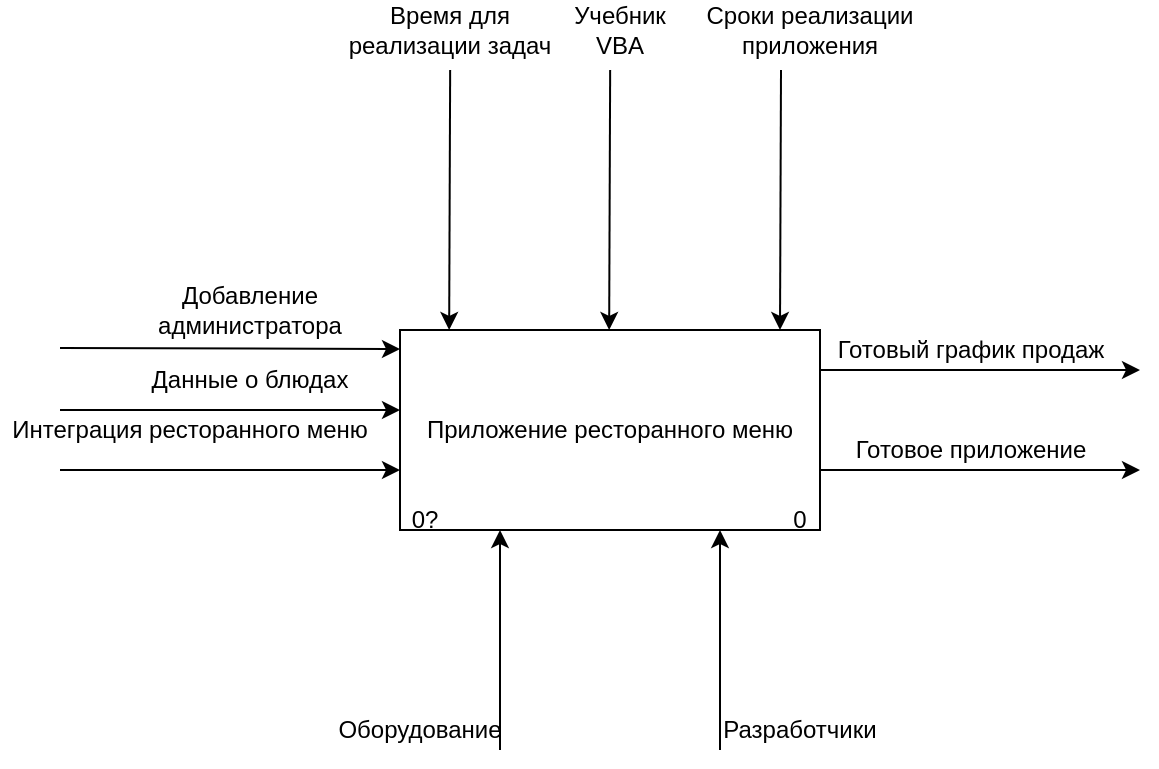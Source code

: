 <mxfile version="15.1.3" type="device"><diagram id="Hbhm0w7f4lB66czyzUnO" name="Страница 1"><mxGraphModel dx="842" dy="470" grid="1" gridSize="10" guides="1" tooltips="1" connect="1" arrows="1" fold="1" page="1" pageScale="1" pageWidth="1654" pageHeight="2336" math="0" shadow="0"><root><mxCell id="0"/><mxCell id="1" parent="0"/><mxCell id="T-p5_0vocsSJ-ftL8Jji-1" value="Приложение ресторанного меню" style="rounded=0;whiteSpace=wrap;html=1;" vertex="1" parent="1"><mxGeometry x="510" y="290" width="210" height="100" as="geometry"/></mxCell><mxCell id="T-p5_0vocsSJ-ftL8Jji-3" value="" style="endArrow=classic;html=1;entryX=0.25;entryY=0;entryDx=0;entryDy=0;" edge="1" parent="1"><mxGeometry width="50" height="50" relative="1" as="geometry"><mxPoint x="700.5" y="160" as="sourcePoint"/><mxPoint x="700" y="290" as="targetPoint"/></mxGeometry></mxCell><mxCell id="T-p5_0vocsSJ-ftL8Jji-4" value="" style="endArrow=classic;html=1;entryX=0.25;entryY=0;entryDx=0;entryDy=0;" edge="1" parent="1"><mxGeometry width="50" height="50" relative="1" as="geometry"><mxPoint x="670" y="500" as="sourcePoint"/><mxPoint x="670" y="390" as="targetPoint"/></mxGeometry></mxCell><mxCell id="T-p5_0vocsSJ-ftL8Jji-5" value="" style="endArrow=classic;html=1;entryX=0.25;entryY=0;entryDx=0;entryDy=0;" edge="1" parent="1"><mxGeometry width="50" height="50" relative="1" as="geometry"><mxPoint x="560" y="500" as="sourcePoint"/><mxPoint x="560" y="390" as="targetPoint"/></mxGeometry></mxCell><mxCell id="T-p5_0vocsSJ-ftL8Jji-6" value="" style="endArrow=classic;html=1;entryX=0.25;entryY=0;entryDx=0;entryDy=0;" edge="1" parent="1"><mxGeometry width="50" height="50" relative="1" as="geometry"><mxPoint x="340" y="360" as="sourcePoint"/><mxPoint x="510" y="360" as="targetPoint"/></mxGeometry></mxCell><mxCell id="T-p5_0vocsSJ-ftL8Jji-7" value="" style="endArrow=classic;html=1;" edge="1" parent="1"><mxGeometry width="50" height="50" relative="1" as="geometry"><mxPoint x="720" y="360" as="sourcePoint"/><mxPoint x="880" y="360" as="targetPoint"/></mxGeometry></mxCell><mxCell id="T-p5_0vocsSJ-ftL8Jji-9" value="Готовое приложение" style="text;html=1;align=center;verticalAlign=middle;resizable=0;points=[];autosize=1;strokeColor=none;fillColor=none;" vertex="1" parent="1"><mxGeometry x="730" y="340" width="130" height="20" as="geometry"/></mxCell><mxCell id="T-p5_0vocsSJ-ftL8Jji-10" value="" style="endArrow=classic;html=1;" edge="1" parent="1"><mxGeometry width="50" height="50" relative="1" as="geometry"><mxPoint x="720" y="310" as="sourcePoint"/><mxPoint x="880" y="310" as="targetPoint"/></mxGeometry></mxCell><mxCell id="T-p5_0vocsSJ-ftL8Jji-11" value="Готовый график продаж" style="text;html=1;align=center;verticalAlign=middle;resizable=0;points=[];autosize=1;strokeColor=none;fillColor=none;" vertex="1" parent="1"><mxGeometry x="720" y="290" width="150" height="20" as="geometry"/></mxCell><mxCell id="T-p5_0vocsSJ-ftL8Jji-12" value="" style="endArrow=classic;html=1;entryX=0.25;entryY=0;entryDx=0;entryDy=0;" edge="1" parent="1"><mxGeometry width="50" height="50" relative="1" as="geometry"><mxPoint x="340" y="330" as="sourcePoint"/><mxPoint x="510" y="330" as="targetPoint"/></mxGeometry></mxCell><mxCell id="T-p5_0vocsSJ-ftL8Jji-13" value="" style="endArrow=classic;html=1;entryX=0.25;entryY=0;entryDx=0;entryDy=0;" edge="1" parent="1"><mxGeometry width="50" height="50" relative="1" as="geometry"><mxPoint x="340" y="299" as="sourcePoint"/><mxPoint x="510" y="299.5" as="targetPoint"/></mxGeometry></mxCell><mxCell id="T-p5_0vocsSJ-ftL8Jji-15" value="Добавление администратора" style="text;html=1;strokeColor=none;fillColor=none;align=center;verticalAlign=middle;whiteSpace=wrap;rounded=0;" vertex="1" parent="1"><mxGeometry x="360" y="270" width="150" height="20" as="geometry"/></mxCell><mxCell id="T-p5_0vocsSJ-ftL8Jji-16" value="Оборудование" style="text;html=1;strokeColor=none;fillColor=none;align=center;verticalAlign=middle;whiteSpace=wrap;rounded=0;" vertex="1" parent="1"><mxGeometry x="500" y="480" width="40" height="20" as="geometry"/></mxCell><mxCell id="T-p5_0vocsSJ-ftL8Jji-17" value="Разработчики" style="text;html=1;strokeColor=none;fillColor=none;align=center;verticalAlign=middle;whiteSpace=wrap;rounded=0;" vertex="1" parent="1"><mxGeometry x="690" y="480" width="40" height="20" as="geometry"/></mxCell><mxCell id="T-p5_0vocsSJ-ftL8Jji-18" value="Время для реализации задач" style="text;html=1;strokeColor=none;fillColor=none;align=center;verticalAlign=middle;whiteSpace=wrap;rounded=0;" vertex="1" parent="1"><mxGeometry x="470" y="130" width="130" height="20" as="geometry"/></mxCell><mxCell id="T-p5_0vocsSJ-ftL8Jji-19" value="Сроки реализации приложения" style="text;html=1;strokeColor=none;fillColor=none;align=center;verticalAlign=middle;whiteSpace=wrap;rounded=0;" vertex="1" parent="1"><mxGeometry x="650" y="130" width="130" height="20" as="geometry"/></mxCell><mxCell id="T-p5_0vocsSJ-ftL8Jji-21" value="Данные о блюдах" style="text;html=1;strokeColor=none;fillColor=none;align=center;verticalAlign=middle;whiteSpace=wrap;rounded=0;" vertex="1" parent="1"><mxGeometry x="360" y="310" width="150" height="10" as="geometry"/></mxCell><mxCell id="T-p5_0vocsSJ-ftL8Jji-22" value="Интеграция ресторанного меню" style="text;html=1;strokeColor=none;fillColor=none;align=center;verticalAlign=middle;whiteSpace=wrap;rounded=0;" vertex="1" parent="1"><mxGeometry x="310" y="330" width="190" height="20" as="geometry"/></mxCell><mxCell id="T-p5_0vocsSJ-ftL8Jji-23" value="" style="endArrow=classic;html=1;entryX=0.25;entryY=0;entryDx=0;entryDy=0;" edge="1" parent="1"><mxGeometry width="50" height="50" relative="1" as="geometry"><mxPoint x="535.08" y="160" as="sourcePoint"/><mxPoint x="534.58" y="290" as="targetPoint"/></mxGeometry></mxCell><mxCell id="T-p5_0vocsSJ-ftL8Jji-24" value="" style="endArrow=classic;html=1;entryX=0.25;entryY=0;entryDx=0;entryDy=0;" edge="1" parent="1"><mxGeometry width="50" height="50" relative="1" as="geometry"><mxPoint x="615.08" y="160" as="sourcePoint"/><mxPoint x="614.58" y="290" as="targetPoint"/></mxGeometry></mxCell><mxCell id="T-p5_0vocsSJ-ftL8Jji-25" value="Учебник VBA" style="text;html=1;strokeColor=none;fillColor=none;align=center;verticalAlign=middle;whiteSpace=wrap;rounded=0;" vertex="1" parent="1"><mxGeometry x="600" y="130" width="40" height="20" as="geometry"/></mxCell><mxCell id="T-p5_0vocsSJ-ftL8Jji-26" value="0?" style="text;html=1;strokeColor=none;fillColor=none;align=center;verticalAlign=middle;whiteSpace=wrap;rounded=0;" vertex="1" parent="1"><mxGeometry x="510" y="380" width="25" height="10" as="geometry"/></mxCell><mxCell id="T-p5_0vocsSJ-ftL8Jji-27" value="0" style="text;html=1;strokeColor=none;fillColor=none;align=center;verticalAlign=middle;whiteSpace=wrap;rounded=0;" vertex="1" parent="1"><mxGeometry x="700" y="380" width="20" height="10" as="geometry"/></mxCell></root></mxGraphModel></diagram></mxfile>